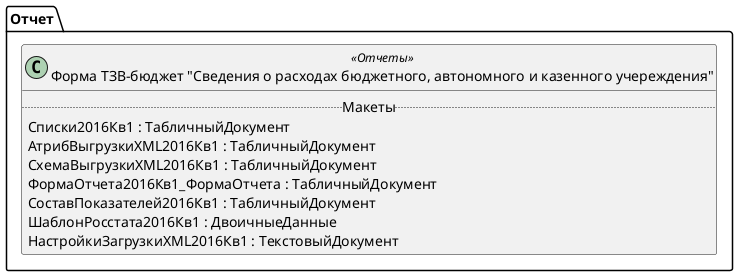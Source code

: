 ﻿@startuml РегламентированныйОтчетСтатистикаФормаТЗВбюджет
'!include templates.wsd
'..\include templates.wsd
class Отчет.РегламентированныйОтчетСтатистикаФормаТЗВбюджет as "Форма ТЗВ-бюджет "Сведения о расходах бюджетного, автономного и казенного учереждения"" <<Отчеты>>
{
..Макеты..
Списки2016Кв1 : ТабличныйДокумент
АтрибВыгрузкиXML2016Кв1 : ТабличныйДокумент
СхемаВыгрузкиXML2016Кв1 : ТабличныйДокумент
ФормаОтчета2016Кв1_ФормаОтчета : ТабличныйДокумент
СоставПоказателей2016Кв1 : ТабличныйДокумент
ШаблонРосстата2016Кв1 : ДвоичныеДанные
НастройкиЗагрузкиXML2016Кв1 : ТекстовыйДокумент
}
@enduml
